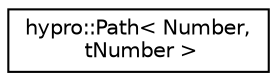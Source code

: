 digraph "Graphical Class Hierarchy"
{
  edge [fontname="Helvetica",fontsize="10",labelfontname="Helvetica",labelfontsize="10"];
  node [fontname="Helvetica",fontsize="10",shape=record];
  rankdir="LR";
  Node1 [label="hypro::Path\< Number,\l tNumber \>",height=0.2,width=0.4,color="black", fillcolor="white", style="filled",URL="$classhypro_1_1Path.html",tooltip="Class to define a path in some hybrid automaton. "];
}
